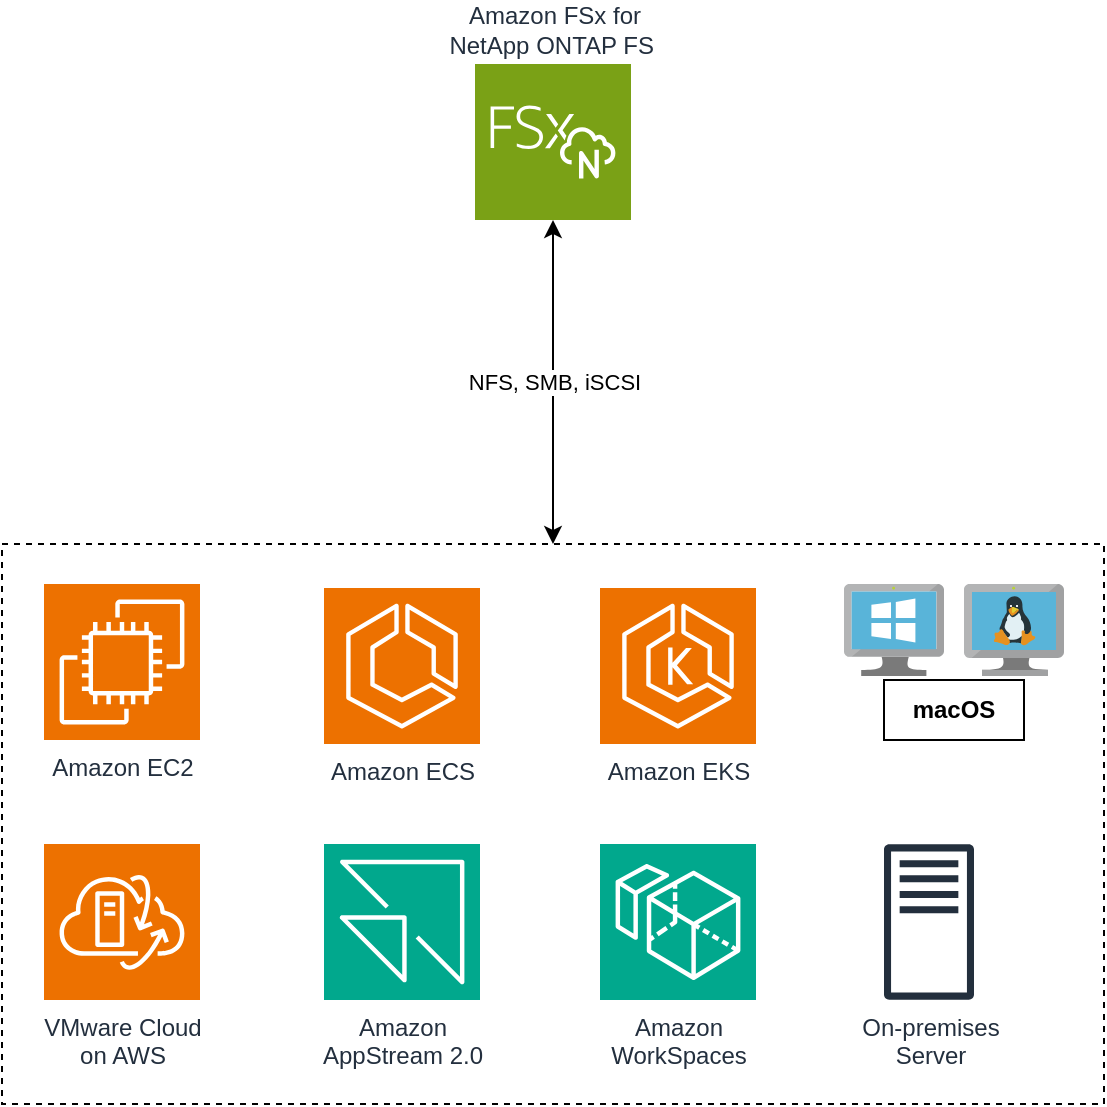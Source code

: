 <mxfile version="26.0.4">
  <diagram name="Page-1" id="vrQBKJPAwjyEqU9lzQ8Z">
    <mxGraphModel dx="1114" dy="1198" grid="1" gridSize="10" guides="1" tooltips="1" connect="1" arrows="1" fold="1" page="1" pageScale="1" pageWidth="850" pageHeight="1100" math="0" shadow="0">
      <root>
        <mxCell id="0" />
        <mxCell id="1" parent="0" />
        <mxCell id="6pbv2OQsbzK0RExi1e-q-13" value="" style="rounded=0;whiteSpace=wrap;html=1;dashed=1;fillColor=none;" vertex="1" parent="1">
          <mxGeometry x="169" y="450" width="551" height="280" as="geometry" />
        </mxCell>
        <mxCell id="6pbv2OQsbzK0RExi1e-q-14" value="NFS, SMB, iSCSI" style="edgeStyle=orthogonalEdgeStyle;rounded=0;orthogonalLoop=1;jettySize=auto;html=1;startArrow=classic;startFill=1;" edge="1" parent="1" source="6pbv2OQsbzK0RExi1e-q-1" target="6pbv2OQsbzK0RExi1e-q-13">
          <mxGeometry relative="1" as="geometry" />
        </mxCell>
        <mxCell id="6pbv2OQsbzK0RExi1e-q-1" value="Amazon FSx for&lt;div&gt;NetApp ONTAP FS&amp;nbsp;&lt;/div&gt;" style="sketch=0;points=[[0,0,0],[0.25,0,0],[0.5,0,0],[0.75,0,0],[1,0,0],[0,1,0],[0.25,1,0],[0.5,1,0],[0.75,1,0],[1,1,0],[0,0.25,0],[0,0.5,0],[0,0.75,0],[1,0.25,0],[1,0.5,0],[1,0.75,0]];outlineConnect=0;fontColor=#232F3E;fillColor=#7AA116;strokeColor=#ffffff;dashed=0;verticalLabelPosition=top;verticalAlign=bottom;align=center;html=1;fontSize=12;fontStyle=0;aspect=fixed;shape=mxgraph.aws4.resourceIcon;resIcon=mxgraph.aws4.fsx_for_netapp_ontap;labelPosition=center;" vertex="1" parent="1">
          <mxGeometry x="405.5" y="210" width="78" height="78" as="geometry" />
        </mxCell>
        <mxCell id="6pbv2OQsbzK0RExi1e-q-2" value="macOS" style="rounded=0;whiteSpace=wrap;html=1;fontStyle=1" vertex="1" parent="1">
          <mxGeometry x="610" y="518" width="70" height="30" as="geometry" />
        </mxCell>
        <mxCell id="6pbv2OQsbzK0RExi1e-q-3" value="Amazon EC2" style="sketch=0;points=[[0,0,0],[0.25,0,0],[0.5,0,0],[0.75,0,0],[1,0,0],[0,1,0],[0.25,1,0],[0.5,1,0],[0.75,1,0],[1,1,0],[0,0.25,0],[0,0.5,0],[0,0.75,0],[1,0.25,0],[1,0.5,0],[1,0.75,0]];outlineConnect=0;fontColor=#232F3E;fillColor=#ED7100;strokeColor=#ffffff;dashed=0;verticalLabelPosition=bottom;verticalAlign=top;align=center;html=1;fontSize=12;fontStyle=0;aspect=fixed;shape=mxgraph.aws4.resourceIcon;resIcon=mxgraph.aws4.ec2;" vertex="1" parent="1">
          <mxGeometry x="190" y="470" width="78" height="78" as="geometry" />
        </mxCell>
        <mxCell id="6pbv2OQsbzK0RExi1e-q-4" value="Amazon ECS" style="sketch=0;points=[[0,0,0],[0.25,0,0],[0.5,0,0],[0.75,0,0],[1,0,0],[0,1,0],[0.25,1,0],[0.5,1,0],[0.75,1,0],[1,1,0],[0,0.25,0],[0,0.5,0],[0,0.75,0],[1,0.25,0],[1,0.5,0],[1,0.75,0]];outlineConnect=0;fontColor=#232F3E;fillColor=#ED7100;strokeColor=#ffffff;dashed=0;verticalLabelPosition=bottom;verticalAlign=top;align=center;html=1;fontSize=12;fontStyle=0;aspect=fixed;shape=mxgraph.aws4.resourceIcon;resIcon=mxgraph.aws4.ecs;" vertex="1" parent="1">
          <mxGeometry x="330" y="472" width="78" height="78" as="geometry" />
        </mxCell>
        <mxCell id="6pbv2OQsbzK0RExi1e-q-5" value="Amazon EKS" style="sketch=0;points=[[0,0,0],[0.25,0,0],[0.5,0,0],[0.75,0,0],[1,0,0],[0,1,0],[0.25,1,0],[0.5,1,0],[0.75,1,0],[1,1,0],[0,0.25,0],[0,0.5,0],[0,0.75,0],[1,0.25,0],[1,0.5,0],[1,0.75,0]];outlineConnect=0;fontColor=#232F3E;fillColor=#ED7100;strokeColor=#ffffff;dashed=0;verticalLabelPosition=bottom;verticalAlign=top;align=center;html=1;fontSize=12;fontStyle=0;aspect=fixed;shape=mxgraph.aws4.resourceIcon;resIcon=mxgraph.aws4.eks;" vertex="1" parent="1">
          <mxGeometry x="468" y="472" width="78" height="78" as="geometry" />
        </mxCell>
        <mxCell id="6pbv2OQsbzK0RExi1e-q-6" value="VMware Cloud&lt;div&gt;on AWS&lt;/div&gt;" style="sketch=0;points=[[0,0,0],[0.25,0,0],[0.5,0,0],[0.75,0,0],[1,0,0],[0,1,0],[0.25,1,0],[0.5,1,0],[0.75,1,0],[1,1,0],[0,0.25,0],[0,0.5,0],[0,0.75,0],[1,0.25,0],[1,0.5,0],[1,0.75,0]];outlineConnect=0;fontColor=#232F3E;fillColor=#ED7100;strokeColor=#ffffff;dashed=0;verticalLabelPosition=bottom;verticalAlign=top;align=center;html=1;fontSize=12;fontStyle=0;aspect=fixed;shape=mxgraph.aws4.resourceIcon;resIcon=mxgraph.aws4.vmware_cloud_on_aws;" vertex="1" parent="1">
          <mxGeometry x="190" y="600" width="78" height="78" as="geometry" />
        </mxCell>
        <mxCell id="6pbv2OQsbzK0RExi1e-q-7" value="Amazon&lt;div&gt;AppStream 2.0&lt;/div&gt;" style="sketch=0;points=[[0,0,0],[0.25,0,0],[0.5,0,0],[0.75,0,0],[1,0,0],[0,1,0],[0.25,1,0],[0.5,1,0],[0.75,1,0],[1,1,0],[0,0.25,0],[0,0.5,0],[0,0.75,0],[1,0.25,0],[1,0.5,0],[1,0.75,0]];outlineConnect=0;fontColor=#232F3E;fillColor=#01A88D;strokeColor=#ffffff;dashed=0;verticalLabelPosition=bottom;verticalAlign=top;align=center;html=1;fontSize=12;fontStyle=0;aspect=fixed;shape=mxgraph.aws4.resourceIcon;resIcon=mxgraph.aws4.appstream_20;" vertex="1" parent="1">
          <mxGeometry x="330" y="600" width="78" height="78" as="geometry" />
        </mxCell>
        <mxCell id="6pbv2OQsbzK0RExi1e-q-8" value="Amazon&lt;div&gt;WorkSpaces&lt;/div&gt;" style="sketch=0;points=[[0,0,0],[0.25,0,0],[0.5,0,0],[0.75,0,0],[1,0,0],[0,1,0],[0.25,1,0],[0.5,1,0],[0.75,1,0],[1,1,0],[0,0.25,0],[0,0.5,0],[0,0.75,0],[1,0.25,0],[1,0.5,0],[1,0.75,0]];outlineConnect=0;fontColor=#232F3E;fillColor=#01A88D;strokeColor=#ffffff;dashed=0;verticalLabelPosition=bottom;verticalAlign=top;align=center;html=1;fontSize=12;fontStyle=0;aspect=fixed;shape=mxgraph.aws4.resourceIcon;resIcon=mxgraph.aws4.workspaces;" vertex="1" parent="1">
          <mxGeometry x="468" y="600" width="78" height="78" as="geometry" />
        </mxCell>
        <mxCell id="6pbv2OQsbzK0RExi1e-q-9" value="On-premises&lt;div&gt;Server&lt;/div&gt;" style="sketch=0;outlineConnect=0;fontColor=#232F3E;gradientColor=none;fillColor=#232F3D;strokeColor=none;dashed=0;verticalLabelPosition=bottom;verticalAlign=top;align=center;html=1;fontSize=12;fontStyle=0;aspect=fixed;pointerEvents=1;shape=mxgraph.aws4.traditional_server;" vertex="1" parent="1">
          <mxGeometry x="610" y="600" width="45" height="78" as="geometry" />
        </mxCell>
        <mxCell id="6pbv2OQsbzK0RExi1e-q-10" value="" style="image;sketch=0;aspect=fixed;html=1;points=[];align=center;fontSize=12;image=img/lib/mscae/VirtualMachineWindows.svg;" vertex="1" parent="1">
          <mxGeometry x="590" y="470" width="50" height="46" as="geometry" />
        </mxCell>
        <mxCell id="6pbv2OQsbzK0RExi1e-q-11" value="" style="image;sketch=0;aspect=fixed;html=1;points=[];align=center;fontSize=12;image=img/lib/mscae/VM_Linux.svg;" vertex="1" parent="1">
          <mxGeometry x="650" y="470" width="50" height="46" as="geometry" />
        </mxCell>
      </root>
    </mxGraphModel>
  </diagram>
</mxfile>
